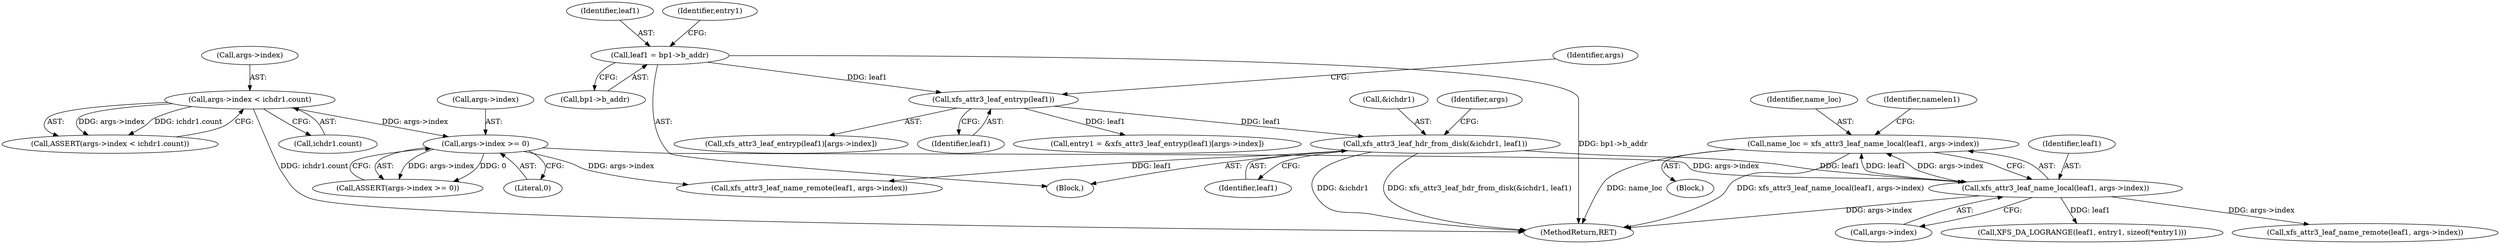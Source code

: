 digraph "0_linux_8275cdd0e7ac550dcce2b3ef6d2fb3b808c1ae59_4@pointer" {
"1000248" [label="(Call,name_loc = xfs_attr3_leaf_name_local(leaf1, args->index))"];
"1000250" [label="(Call,xfs_attr3_leaf_name_local(leaf1, args->index))"];
"1000205" [label="(Call,xfs_attr3_leaf_hdr_from_disk(&ichdr1, leaf1))"];
"1000186" [label="(Call,xfs_attr3_leaf_entryp(leaf1))"];
"1000177" [label="(Call,leaf1 = bp1->b_addr)"];
"1000218" [label="(Call,args->index >= 0)"];
"1000210" [label="(Call,args->index < ichdr1.count)"];
"1000251" [label="(Identifier,leaf1)"];
"1000185" [label="(Call,xfs_attr3_leaf_entryp(leaf1)[args->index])"];
"1000217" [label="(Call,ASSERT(args->index >= 0))"];
"1000219" [label="(Call,args->index)"];
"1000401" [label="(Call,xfs_attr3_leaf_name_remote(leaf1, args->index))"];
"1000249" [label="(Identifier,name_loc)"];
"1000187" [label="(Identifier,leaf1)"];
"1000250" [label="(Call,xfs_attr3_leaf_name_local(leaf1, args->index))"];
"1000498" [label="(MethodReturn,RET)"];
"1000271" [label="(Call,xfs_attr3_leaf_name_remote(leaf1, args->index))"];
"1000177" [label="(Call,leaf1 = bp1->b_addr)"];
"1000179" [label="(Call,bp1->b_addr)"];
"1000189" [label="(Identifier,args)"];
"1000247" [label="(Block,)"];
"1000214" [label="(Call,ichdr1.count)"];
"1000211" [label="(Call,args->index)"];
"1000256" [label="(Identifier,namelen1)"];
"1000209" [label="(Call,ASSERT(args->index < ichdr1.count))"];
"1000205" [label="(Call,xfs_attr3_leaf_hdr_from_disk(&ichdr1, leaf1))"];
"1000206" [label="(Call,&ichdr1)"];
"1000210" [label="(Call,args->index < ichdr1.count)"];
"1000178" [label="(Identifier,leaf1)"];
"1000182" [label="(Call,entry1 = &xfs_attr3_leaf_entryp(leaf1)[args->index])"];
"1000222" [label="(Literal,0)"];
"1000186" [label="(Call,xfs_attr3_leaf_entryp(leaf1))"];
"1000208" [label="(Identifier,leaf1)"];
"1000218" [label="(Call,args->index >= 0)"];
"1000183" [label="(Identifier,entry1)"];
"1000105" [label="(Block,)"];
"1000212" [label="(Identifier,args)"];
"1000252" [label="(Call,args->index)"];
"1000380" [label="(Call,XFS_DA_LOGRANGE(leaf1, entry1, sizeof(*entry1)))"];
"1000248" [label="(Call,name_loc = xfs_attr3_leaf_name_local(leaf1, args->index))"];
"1000248" -> "1000247"  [label="AST: "];
"1000248" -> "1000250"  [label="CFG: "];
"1000249" -> "1000248"  [label="AST: "];
"1000250" -> "1000248"  [label="AST: "];
"1000256" -> "1000248"  [label="CFG: "];
"1000248" -> "1000498"  [label="DDG: xfs_attr3_leaf_name_local(leaf1, args->index)"];
"1000248" -> "1000498"  [label="DDG: name_loc"];
"1000250" -> "1000248"  [label="DDG: leaf1"];
"1000250" -> "1000248"  [label="DDG: args->index"];
"1000250" -> "1000252"  [label="CFG: "];
"1000251" -> "1000250"  [label="AST: "];
"1000252" -> "1000250"  [label="AST: "];
"1000250" -> "1000498"  [label="DDG: args->index"];
"1000205" -> "1000250"  [label="DDG: leaf1"];
"1000218" -> "1000250"  [label="DDG: args->index"];
"1000250" -> "1000380"  [label="DDG: leaf1"];
"1000250" -> "1000401"  [label="DDG: args->index"];
"1000205" -> "1000105"  [label="AST: "];
"1000205" -> "1000208"  [label="CFG: "];
"1000206" -> "1000205"  [label="AST: "];
"1000208" -> "1000205"  [label="AST: "];
"1000212" -> "1000205"  [label="CFG: "];
"1000205" -> "1000498"  [label="DDG: &ichdr1"];
"1000205" -> "1000498"  [label="DDG: xfs_attr3_leaf_hdr_from_disk(&ichdr1, leaf1)"];
"1000186" -> "1000205"  [label="DDG: leaf1"];
"1000205" -> "1000271"  [label="DDG: leaf1"];
"1000186" -> "1000185"  [label="AST: "];
"1000186" -> "1000187"  [label="CFG: "];
"1000187" -> "1000186"  [label="AST: "];
"1000189" -> "1000186"  [label="CFG: "];
"1000186" -> "1000182"  [label="DDG: leaf1"];
"1000177" -> "1000186"  [label="DDG: leaf1"];
"1000177" -> "1000105"  [label="AST: "];
"1000177" -> "1000179"  [label="CFG: "];
"1000178" -> "1000177"  [label="AST: "];
"1000179" -> "1000177"  [label="AST: "];
"1000183" -> "1000177"  [label="CFG: "];
"1000177" -> "1000498"  [label="DDG: bp1->b_addr"];
"1000218" -> "1000217"  [label="AST: "];
"1000218" -> "1000222"  [label="CFG: "];
"1000219" -> "1000218"  [label="AST: "];
"1000222" -> "1000218"  [label="AST: "];
"1000217" -> "1000218"  [label="CFG: "];
"1000218" -> "1000217"  [label="DDG: args->index"];
"1000218" -> "1000217"  [label="DDG: 0"];
"1000210" -> "1000218"  [label="DDG: args->index"];
"1000218" -> "1000271"  [label="DDG: args->index"];
"1000210" -> "1000209"  [label="AST: "];
"1000210" -> "1000214"  [label="CFG: "];
"1000211" -> "1000210"  [label="AST: "];
"1000214" -> "1000210"  [label="AST: "];
"1000209" -> "1000210"  [label="CFG: "];
"1000210" -> "1000498"  [label="DDG: ichdr1.count"];
"1000210" -> "1000209"  [label="DDG: args->index"];
"1000210" -> "1000209"  [label="DDG: ichdr1.count"];
}
